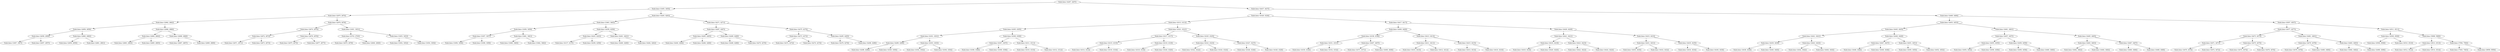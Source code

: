 digraph G{
1433610982 [label="Node{data=[4297, 4297]}"]
1433610982 -> 1949394887
1949394887 [label="Node{data=[3455, 3455]}"]
1949394887 -> 1834634841
1834634841 [label="Node{data=[2670, 2670]}"]
1834634841 -> 1460729685
1460729685 [label="Node{data=[2662, 2662]}"]
1460729685 -> 460899147
460899147 [label="Node{data=[2658, 2658]}"]
460899147 -> 1678282940
1678282940 [label="Node{data=[2656, 2656]}"]
1678282940 -> 1528771298
1528771298 [label="Node{data=[1607, 1607]}"]
1678282940 -> 191220875
191220875 [label="Node{data=[2657, 2657]}"]
460899147 -> 1457136695
1457136695 [label="Node{data=[2660, 2660]}"]
1457136695 -> 1987564320
1987564320 [label="Node{data=[2659, 2659]}"]
1457136695 -> 1415411502
1415411502 [label="Node{data=[2661, 2661]}"]
1460729685 -> 1912207546
1912207546 [label="Node{data=[2666, 2666]}"]
1912207546 -> 1988464942
1988464942 [label="Node{data=[2664, 2664]}"]
1988464942 -> 1050915341
1050915341 [label="Node{data=[2663, 2663]}"]
1988464942 -> 24663792
24663792 [label="Node{data=[2665, 2665]}"]
1912207546 -> 1073365581
1073365581 [label="Node{data=[2668, 2668]}"]
1073365581 -> 1697429629
1697429629 [label="Node{data=[2667, 2667]}"]
1073365581 -> 1178361103
1178361103 [label="Node{data=[2669, 2669]}"]
1834634841 -> 87051502
87051502 [label="Node{data=[2678, 2678]}"]
87051502 -> 1756732975
1756732975 [label="Node{data=[2674, 2674]}"]
1756732975 -> 1750744084
1750744084 [label="Node{data=[2672, 2672]}"]
1750744084 -> 1277874229
1277874229 [label="Node{data=[2671, 2671]}"]
1750744084 -> 1266332258
1266332258 [label="Node{data=[2673, 2673]}"]
1756732975 -> 259660228
259660228 [label="Node{data=[2676, 2676]}"]
259660228 -> 922304163
922304163 [label="Node{data=[2675, 2675]}"]
259660228 -> 742976305
742976305 [label="Node{data=[2677, 2677]}"]
87051502 -> 843031928
843031928 [label="Node{data=[3451, 3451]}"]
843031928 -> 1834237634
1834237634 [label="Node{data=[2703, 2703]}"]
1834237634 -> 312941037
312941037 [label="Node{data=[2679, 2679]}"]
1834237634 -> 2044557803
2044557803 [label="Node{data=[2840, 2840]}"]
843031928 -> 914757581
914757581 [label="Node{data=[3453, 3453]}"]
914757581 -> 2062061041
2062061041 [label="Node{data=[3452, 3452]}"]
914757581 -> 1344969520
1344969520 [label="Node{data=[3454, 3454]}"]
1949394887 -> 1110094591
1110094591 [label="Node{data=[4263, 4263]}"]
1110094591 -> 1150610696
1150610696 [label="Node{data=[3463, 3463]}"]
1150610696 -> 2049795950
2049795950 [label="Node{data=[3459, 3459]}"]
2049795950 -> 2119860224
2119860224 [label="Node{data=[3457, 3457]}"]
2119860224 -> 1768974462
1768974462 [label="Node{data=[3456, 3456]}"]
2119860224 -> 175060213
175060213 [label="Node{data=[3458, 3458]}"]
2049795950 -> 459809985
459809985 [label="Node{data=[3461, 3461]}"]
459809985 -> 823717164
823717164 [label="Node{data=[3460, 3460]}"]
459809985 -> 1539395817
1539395817 [label="Node{data=[3462, 3462]}"]
1150610696 -> 687476728
687476728 [label="Node{data=[4259, 4259]}"]
687476728 -> 1919842314
1919842314 [label="Node{data=[4243, 4243]}"]
1919842314 -> 74025702
74025702 [label="Node{data=[4137, 4137]}"]
1919842314 -> 1434375322
1434375322 [label="Node{data=[4258, 4258]}"]
687476728 -> 763597826
763597826 [label="Node{data=[4261, 4261]}"]
763597826 -> 741087120
741087120 [label="Node{data=[4260, 4260]}"]
763597826 -> 1683658313
1683658313 [label="Node{data=[4262, 4262]}"]
1110094591 -> 1193493596
1193493596 [label="Node{data=[4271, 4271]}"]
1193493596 -> 1982987070
1982987070 [label="Node{data=[4267, 4267]}"]
1982987070 -> 988668671
988668671 [label="Node{data=[4265, 4265]}"]
988668671 -> 179684149
179684149 [label="Node{data=[4264, 4264]}"]
988668671 -> 1466525595
1466525595 [label="Node{data=[4266, 4266]}"]
1982987070 -> 788045379
788045379 [label="Node{data=[4269, 4269]}"]
788045379 -> 2077715321
2077715321 [label="Node{data=[4268, 4268]}"]
788045379 -> 1608491869
1608491869 [label="Node{data=[4270, 4270]}"]
1193493596 -> 1125536386
1125536386 [label="Node{data=[4275, 4275]}"]
1125536386 -> 695653925
695653925 [label="Node{data=[4273, 4273]}"]
695653925 -> 1765473489
1765473489 [label="Node{data=[4272, 4272]}"]
695653925 -> 1272803296
1272803296 [label="Node{data=[4274, 4274]}"]
1125536386 -> 984528475
984528475 [label="Node{data=[4295, 4295]}"]
984528475 -> 636913877
636913877 [label="Node{data=[4276, 4276]}"]
984528475 -> 454309070
454309070 [label="Node{data=[4296, 4296]}"]
1433610982 -> 999746083
999746083 [label="Node{data=[4437, 4437]}"]
999746083 -> 1959104356
1959104356 [label="Node{data=[4329, 4329]}"]
1959104356 -> 1701052681
1701052681 [label="Node{data=[4313, 4313]}"]
1701052681 -> 1609362223
1609362223 [label="Node{data=[4305, 4305]}"]
1609362223 -> 1395115267
1395115267 [label="Node{data=[4301, 4301]}"]
1395115267 -> 188862124
188862124 [label="Node{data=[4299, 4299]}"]
188862124 -> 1323887236
1323887236 [label="Node{data=[4298, 4298]}"]
188862124 -> 1994773989
1994773989 [label="Node{data=[4300, 4300]}"]
1395115267 -> 453446119
453446119 [label="Node{data=[4303, 4303]}"]
453446119 -> 506888325
506888325 [label="Node{data=[4302, 4302]}"]
453446119 -> 386131213
386131213 [label="Node{data=[4304, 4304]}"]
1609362223 -> 1326534901
1326534901 [label="Node{data=[4309, 4309]}"]
1326534901 -> 1828331713
1828331713 [label="Node{data=[4307, 4307]}"]
1828331713 -> 1189259123
1189259123 [label="Node{data=[4306, 4306]}"]
1828331713 -> 1321277743
1321277743 [label="Node{data=[4308, 4308]}"]
1326534901 -> 194146042
194146042 [label="Node{data=[4311, 4311]}"]
194146042 -> 911457121
911457121 [label="Node{data=[4310, 4310]}"]
194146042 -> 1700355047
1700355047 [label="Node{data=[4312, 4312]}"]
1701052681 -> 597110274
597110274 [label="Node{data=[4321, 4321]}"]
597110274 -> 1005220148
1005220148 [label="Node{data=[4317, 4317]}"]
1005220148 -> 281632155
281632155 [label="Node{data=[4315, 4315]}"]
281632155 -> 1063303686
1063303686 [label="Node{data=[4314, 4314]}"]
281632155 -> 622683350
622683350 [label="Node{data=[4316, 4316]}"]
1005220148 -> 1301725840
1301725840 [label="Node{data=[4319, 4319]}"]
1301725840 -> 401173308
401173308 [label="Node{data=[4318, 4318]}"]
1301725840 -> 761484109
761484109 [label="Node{data=[4320, 4320]}"]
597110274 -> 1662433763
1662433763 [label="Node{data=[4325, 4325]}"]
1662433763 -> 409957715
409957715 [label="Node{data=[4323, 4323]}"]
409957715 -> 1149459945
1149459945 [label="Node{data=[4322, 4322]}"]
409957715 -> 1934460687
1934460687 [label="Node{data=[4324, 4324]}"]
1662433763 -> 625140004
625140004 [label="Node{data=[4327, 4327]}"]
625140004 -> 1181011250
1181011250 [label="Node{data=[4326, 4326]}"]
625140004 -> 416721922
416721922 [label="Node{data=[4328, 4328]}"]
1959104356 -> 121382376
121382376 [label="Node{data=[4417, 4417]}"]
121382376 -> 893763562
893763562 [label="Node{data=[4409, 4409]}"]
893763562 -> 1437137197
1437137197 [label="Node{data=[4338, 4338]}"]
1437137197 -> 2025060646
2025060646 [label="Node{data=[4331, 4331]}"]
2025060646 -> 516329661
516329661 [label="Node{data=[4330, 4330]}"]
2025060646 -> 115660384
115660384 [label="Node{data=[4332, 4332]}"]
1437137197 -> 345449984
345449984 [label="Node{data=[4407, 4407]}"]
345449984 -> 1938462589
1938462589 [label="Node{data=[4371, 4371]}"]
345449984 -> 1499701961
1499701961 [label="Node{data=[4408, 4408]}"]
893763562 -> 2031368275
2031368275 [label="Node{data=[4413, 4413]}"]
2031368275 -> 1411294807
1411294807 [label="Node{data=[4411, 4411]}"]
1411294807 -> 1929962198
1929962198 [label="Node{data=[4410, 4410]}"]
1411294807 -> 934900628
934900628 [label="Node{data=[4412, 4412]}"]
2031368275 -> 1865880464
1865880464 [label="Node{data=[4415, 4415]}"]
1865880464 -> 1320827967
1320827967 [label="Node{data=[4414, 4414]}"]
1865880464 -> 2056288620
2056288620 [label="Node{data=[4416, 4416]}"]
121382376 -> 113868921
113868921 [label="Node{data=[4429, 4429]}"]
113868921 -> 1362475171
1362475171 [label="Node{data=[4421, 4421]}"]
1362475171 -> 1324428670
1324428670 [label="Node{data=[4419, 4419]}"]
1324428670 -> 928216789
928216789 [label="Node{data=[4418, 4418]}"]
1324428670 -> 2111042062
2111042062 [label="Node{data=[4420, 4420]}"]
1362475171 -> 31436215
31436215 [label="Node{data=[4423, 4423]}"]
31436215 -> 1174600239
1174600239 [label="Node{data=[4422, 4422]}"]
31436215 -> 1783355876
1783355876 [label="Node{data=[4424, 4424]}"]
113868921 -> 149558561
149558561 [label="Node{data=[4433, 4433]}"]
149558561 -> 1948558238
1948558238 [label="Node{data=[4431, 4431]}"]
1948558238 -> 623307959
623307959 [label="Node{data=[4430, 4430]}"]
1948558238 -> 295081230
295081230 [label="Node{data=[4432, 4432]}"]
149558561 -> 1225640192
1225640192 [label="Node{data=[4435, 4435]}"]
1225640192 -> 417643500
417643500 [label="Node{data=[4434, 4434]}"]
1225640192 -> 179678995
179678995 [label="Node{data=[4436, 4436]}"]
999746083 -> 791573934
791573934 [label="Node{data=[4469, 4469]}"]
791573934 -> 147647618
147647618 [label="Node{data=[4453, 4453]}"]
147647618 -> 902434220
902434220 [label="Node{data=[4445, 4445]}"]
902434220 -> 312537393
312537393 [label="Node{data=[4441, 4441]}"]
312537393 -> 1325360590
1325360590 [label="Node{data=[4439, 4439]}"]
1325360590 -> 557332591
557332591 [label="Node{data=[4438, 4438]}"]
1325360590 -> 1157297801
1157297801 [label="Node{data=[4440, 4440]}"]
312537393 -> 1363586654
1363586654 [label="Node{data=[4443, 4443]}"]
1363586654 -> 1679978669
1679978669 [label="Node{data=[4442, 4442]}"]
1363586654 -> 70895366
70895366 [label="Node{data=[4444, 4444]}"]
902434220 -> 400828342
400828342 [label="Node{data=[4449, 4449]}"]
400828342 -> 1932808010
1932808010 [label="Node{data=[4447, 4447]}"]
1932808010 -> 82112153
82112153 [label="Node{data=[4446, 4446]}"]
1932808010 -> 1320093940
1320093940 [label="Node{data=[4448, 4448]}"]
400828342 -> 2017484544
2017484544 [label="Node{data=[4451, 4451]}"]
2017484544 -> 694096221
694096221 [label="Node{data=[4450, 4450]}"]
2017484544 -> 174895817
174895817 [label="Node{data=[4452, 4452]}"]
147647618 -> 1009972184
1009972184 [label="Node{data=[4461, 4461]}"]
1009972184 -> 1181745921
1181745921 [label="Node{data=[4457, 4457]}"]
1181745921 -> 401876843
401876843 [label="Node{data=[4455, 4455]}"]
401876843 -> 2019632550
2019632550 [label="Node{data=[4454, 4454]}"]
401876843 -> 1407628609
1407628609 [label="Node{data=[4456, 4456]}"]
1181745921 -> 357096503
357096503 [label="Node{data=[4459, 4459]}"]
357096503 -> 590446218
590446218 [label="Node{data=[4458, 4458]}"]
357096503 -> 1376527199
1376527199 [label="Node{data=[4460, 4460]}"]
1009972184 -> 874961122
874961122 [label="Node{data=[4465, 4465]}"]
874961122 -> 1734087477
1734087477 [label="Node{data=[4463, 4463]}"]
1734087477 -> 1328669818
1328669818 [label="Node{data=[4462, 4462]}"]
1734087477 -> 2081693720
2081693720 [label="Node{data=[4464, 4464]}"]
874961122 -> 2130118320
2130118320 [label="Node{data=[4467, 4467]}"]
2130118320 -> 2033547232
2033547232 [label="Node{data=[4466, 4466]}"]
2130118320 -> 971464328
971464328 [label="Node{data=[4468, 4468]}"]
791573934 -> 1680784716
1680784716 [label="Node{data=[4507, 4507]}"]
1680784716 -> 573240831
573240831 [label="Node{data=[4477, 4477]}"]
573240831 -> 1886526509
1886526509 [label="Node{data=[4473, 4473]}"]
1886526509 -> 1944199093
1944199093 [label="Node{data=[4471, 4471]}"]
1944199093 -> 1647777880
1647777880 [label="Node{data=[4470, 4470]}"]
1944199093 -> 390565100
390565100 [label="Node{data=[4472, 4472]}"]
1886526509 -> 1999923549
1999923549 [label="Node{data=[4475, 4475]}"]
1999923549 -> 348708793
348708793 [label="Node{data=[4474, 4474]}"]
1999923549 -> 1315434656
1315434656 [label="Node{data=[4476, 4476]}"]
573240831 -> 1701590380
1701590380 [label="Node{data=[4481, 4481]}"]
1701590380 -> 826721821
826721821 [label="Node{data=[4479, 4479]}"]
826721821 -> 1663165083
1663165083 [label="Node{data=[4478, 4478]}"]
826721821 -> 313719983
313719983 [label="Node{data=[4480, 4480]}"]
1701590380 -> 376532160
376532160 [label="Node{data=[4483, 4483]}"]
376532160 -> 285226557
285226557 [label="Node{data=[4482, 4482]}"]
376532160 -> 2102999996
2102999996 [label="Node{data=[4496, 4496]}"]
1680784716 -> 2022434620
2022434620 [label="Node{data=[4511, 4511]}"]
2022434620 -> 1694598017
1694598017 [label="Node{data=[4509, 4509]}"]
1694598017 -> 1973477570
1973477570 [label="Node{data=[4508, 4508]}"]
1694598017 -> 1100001553
1100001553 [label="Node{data=[4510, 4510]}"]
2022434620 -> 1719999512
1719999512 [label="Node{data=[5899, 5899]}"]
1719999512 -> 267486914
267486914 [label="Node{data=[4513, 4513]}"]
267486914 -> 2099630350
2099630350 [label="Node{data=[4512, 4512]}"]
267486914 -> 964296578
964296578 [label="Node{data=[4514, 4514]}"]
1719999512 -> 2001879401
2001879401 [label="Node{data=[7594, 7594]}"]
2001879401 -> 1947606743
1947606743 [label="Node{data=[7463, 7463]}"]
2001879401 -> 669519098
669519098 [label="Node{data=[9959, 9959]}"]
}